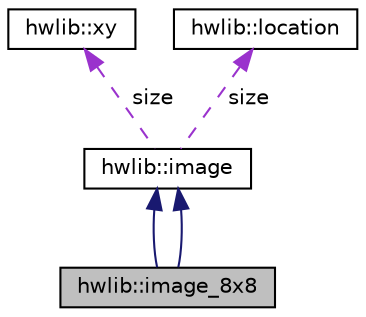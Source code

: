 digraph "hwlib::image_8x8"
{
  edge [fontname="Helvetica",fontsize="10",labelfontname="Helvetica",labelfontsize="10"];
  node [fontname="Helvetica",fontsize="10",shape=record];
  Node2 [label="hwlib::image_8x8",height=0.2,width=0.4,color="black", fillcolor="grey75", style="filled", fontcolor="black"];
  Node3 -> Node2 [dir="back",color="midnightblue",fontsize="10",style="solid",fontname="Helvetica"];
  Node3 [label="hwlib::image",height=0.2,width=0.4,color="black", fillcolor="white", style="filled",URL="$classhwlib_1_1image.html",tooltip="an image "];
  Node4 -> Node3 [dir="back",color="darkorchid3",fontsize="10",style="dashed",label=" size" ,fontname="Helvetica"];
  Node4 [label="hwlib::xy",height=0.2,width=0.4,color="black", fillcolor="white", style="filled",URL="$classhwlib_1_1xy.html"];
  Node5 -> Node3 [dir="back",color="darkorchid3",fontsize="10",style="dashed",label=" size" ,fontname="Helvetica"];
  Node5 [label="hwlib::location",height=0.2,width=0.4,color="black", fillcolor="white", style="filled",URL="$classhwlib_1_1location.html",tooltip="a pixel coordinate "];
  Node3 -> Node2 [dir="back",color="midnightblue",fontsize="10",style="solid",fontname="Helvetica"];
}
